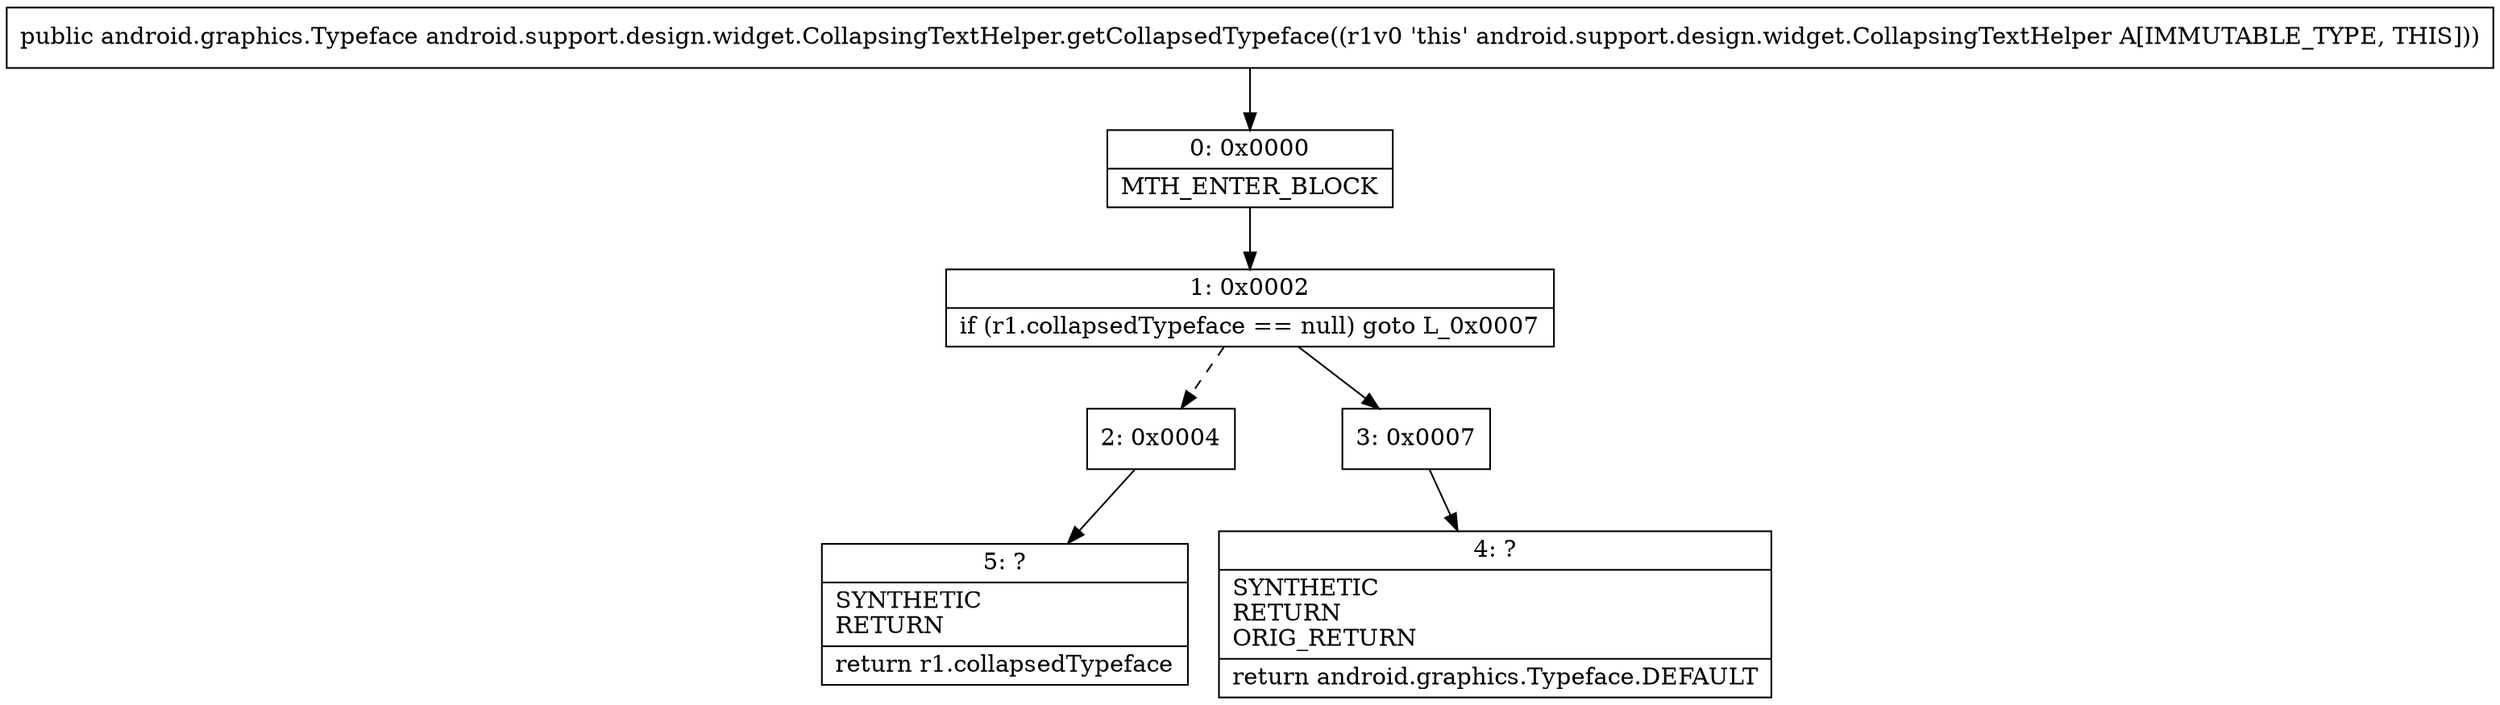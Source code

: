 digraph "CFG forandroid.support.design.widget.CollapsingTextHelper.getCollapsedTypeface()Landroid\/graphics\/Typeface;" {
Node_0 [shape=record,label="{0\:\ 0x0000|MTH_ENTER_BLOCK\l}"];
Node_1 [shape=record,label="{1\:\ 0x0002|if (r1.collapsedTypeface == null) goto L_0x0007\l}"];
Node_2 [shape=record,label="{2\:\ 0x0004}"];
Node_3 [shape=record,label="{3\:\ 0x0007}"];
Node_4 [shape=record,label="{4\:\ ?|SYNTHETIC\lRETURN\lORIG_RETURN\l|return android.graphics.Typeface.DEFAULT\l}"];
Node_5 [shape=record,label="{5\:\ ?|SYNTHETIC\lRETURN\l|return r1.collapsedTypeface\l}"];
MethodNode[shape=record,label="{public android.graphics.Typeface android.support.design.widget.CollapsingTextHelper.getCollapsedTypeface((r1v0 'this' android.support.design.widget.CollapsingTextHelper A[IMMUTABLE_TYPE, THIS])) }"];
MethodNode -> Node_0;
Node_0 -> Node_1;
Node_1 -> Node_2[style=dashed];
Node_1 -> Node_3;
Node_2 -> Node_5;
Node_3 -> Node_4;
}

